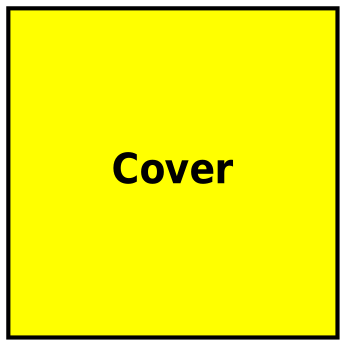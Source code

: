 digraph dependencies {
layers="one:two:three";
outputorder="edgesfirst";
nodesep=0.75;
Cover [layer="two"] [style="filled"] [height="2.2"] [shape="box"] [fontsize="20"] [fillcolor="yellow"] [fontname="Helvetica-Narrow-Bold"] [fixedsize="true"] [label="Cover"] [width="2.2"] [penwidth="2"];
}